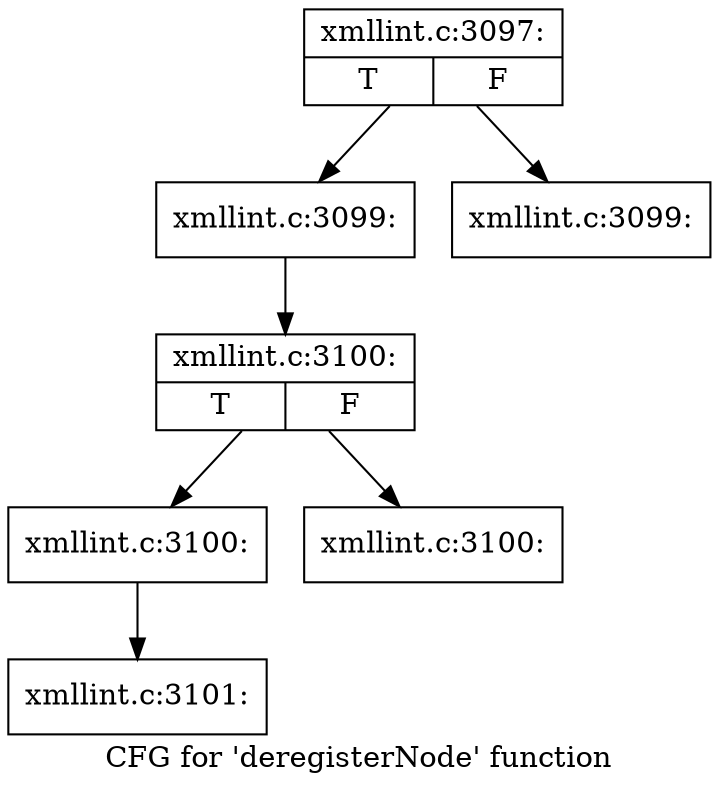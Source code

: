 digraph "CFG for 'deregisterNode' function" {
	label="CFG for 'deregisterNode' function";

	Node0x556d1b5c91c0 [shape=record,label="{xmllint.c:3097:|{<s0>T|<s1>F}}"];
	Node0x556d1b5c91c0 -> Node0x556d1b5c7570;
	Node0x556d1b5c91c0 -> Node0x556d1b5c82b0;
	Node0x556d1b5c7570 [shape=record,label="{xmllint.c:3099:}"];
	Node0x556d1b5c7570 -> Node0x556d1b5c8380;
	Node0x556d1b5c82b0 [shape=record,label="{xmllint.c:3099:}"];
	Node0x556d1b5c8380 [shape=record,label="{xmllint.c:3100:|{<s0>T|<s1>F}}"];
	Node0x556d1b5c8380 -> Node0x556d1b5cd090;
	Node0x556d1b5c8380 -> Node0x556d1b5cd1b0;
	Node0x556d1b5cd090 [shape=record,label="{xmllint.c:3100:}"];
	Node0x556d1b5cd090 -> Node0x556d1b5cd160;
	Node0x556d1b5cd1b0 [shape=record,label="{xmllint.c:3100:}"];
	Node0x556d1b5cd160 [shape=record,label="{xmllint.c:3101:}"];
}
